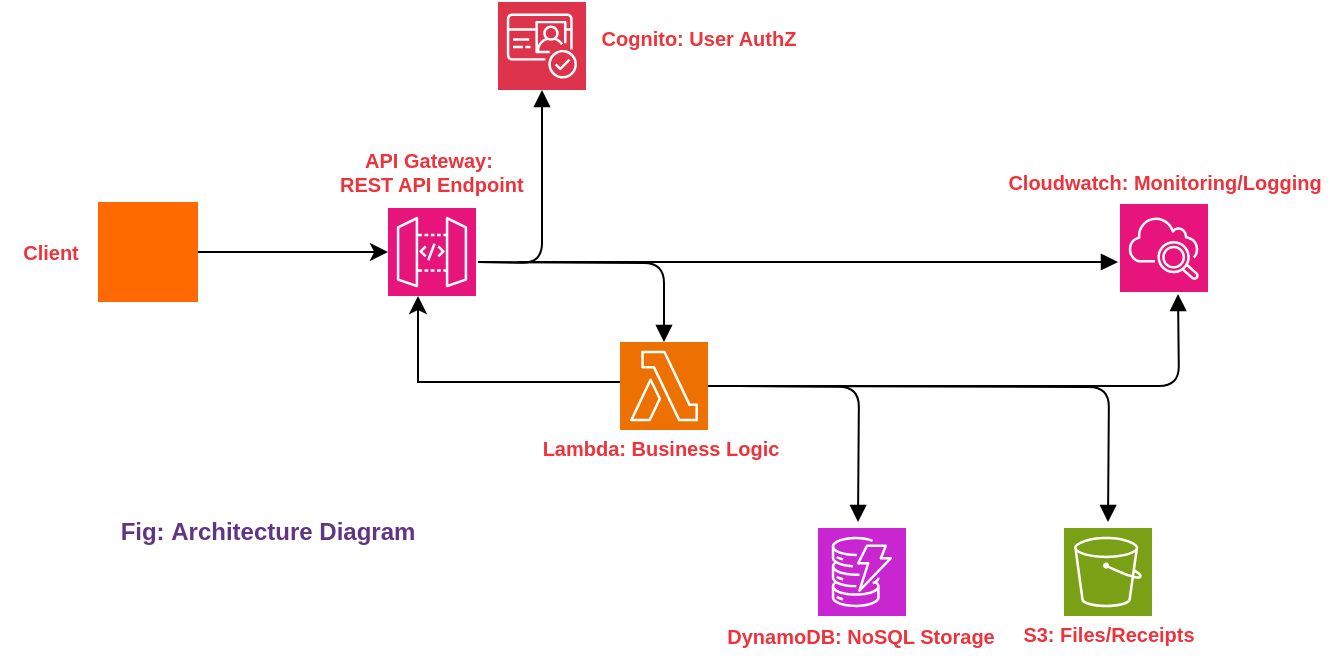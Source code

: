 <mxfile version="28.2.5">
  <diagram name="Serverless" id="7O0l86QmLkLx486oV1sl">
    <mxGraphModel dx="1096" dy="555" grid="1" gridSize="10" guides="1" tooltips="1" connect="1" arrows="1" fold="1" page="1" pageScale="1" pageWidth="850" pageHeight="1100" math="0" shadow="0">
      <root>
        <mxCell id="0" />
        <mxCell id="1" parent="0" />
        <mxCell id="x9CqPO46XTNDlsLFc0kL-9" style="edgeStyle=orthogonalEdgeStyle;endArrow=block;entryX=0.5;entryY=1;entryDx=0;entryDy=0;entryPerimeter=0;" parent="1" target="x9CqPO46XTNDlsLFc0kL-20" edge="1">
          <mxGeometry relative="1" as="geometry">
            <mxPoint x="310" y="260" as="sourcePoint" />
            <mxPoint x="395" y="230" as="targetPoint" />
          </mxGeometry>
        </mxCell>
        <mxCell id="x9CqPO46XTNDlsLFc0kL-10" style="edgeStyle=orthogonalEdgeStyle;endArrow=block;entryX=0.5;entryY=0;entryDx=0;entryDy=0;entryPerimeter=0;" parent="1" target="x9CqPO46XTNDlsLFc0kL-25" edge="1">
          <mxGeometry relative="1" as="geometry">
            <mxPoint x="310" y="260" as="sourcePoint" />
            <mxPoint x="395" y="290" as="targetPoint" />
          </mxGeometry>
        </mxCell>
        <mxCell id="x9CqPO46XTNDlsLFc0kL-11" style="edgeStyle=orthogonalEdgeStyle;endArrow=block;" parent="1" edge="1">
          <mxGeometry relative="1" as="geometry">
            <mxPoint x="440" y="322" as="sourcePoint" />
            <mxPoint x="500" y="390" as="targetPoint" />
          </mxGeometry>
        </mxCell>
        <mxCell id="x9CqPO46XTNDlsLFc0kL-12" style="edgeStyle=orthogonalEdgeStyle;endArrow=block;" parent="1" edge="1">
          <mxGeometry relative="1" as="geometry">
            <mxPoint x="440" y="322" as="sourcePoint" />
            <mxPoint x="625" y="390" as="targetPoint" />
          </mxGeometry>
        </mxCell>
        <mxCell id="x9CqPO46XTNDlsLFc0kL-13" style="edgeStyle=orthogonalEdgeStyle;endArrow=block;" parent="1" edge="1">
          <mxGeometry relative="1" as="geometry">
            <mxPoint x="330" y="260" as="sourcePoint" />
            <mxPoint x="630" y="260" as="targetPoint" />
          </mxGeometry>
        </mxCell>
        <mxCell id="x9CqPO46XTNDlsLFc0kL-14" style="edgeStyle=orthogonalEdgeStyle;endArrow=block;" parent="1" source="x9CqPO46XTNDlsLFc0kL-25" edge="1">
          <mxGeometry relative="1" as="geometry">
            <mxPoint x="395" y="316" as="sourcePoint" />
            <mxPoint x="660" y="276" as="targetPoint" />
          </mxGeometry>
        </mxCell>
        <mxCell id="x9CqPO46XTNDlsLFc0kL-37" value="" style="edgeStyle=orthogonalEdgeStyle;rounded=0;orthogonalLoop=1;jettySize=auto;html=1;" parent="1" source="x9CqPO46XTNDlsLFc0kL-16" target="x9CqPO46XTNDlsLFc0kL-19" edge="1">
          <mxGeometry relative="1" as="geometry" />
        </mxCell>
        <mxCell id="x9CqPO46XTNDlsLFc0kL-16" value="" style="points=[];aspect=fixed;html=1;align=center;shadow=0;dashed=0;fillColor=#FF6A00;strokeColor=none;shape=mxgraph.alibaba_cloud.user;" parent="1" vertex="1">
          <mxGeometry x="120" y="230" width="50" height="50" as="geometry" />
        </mxCell>
        <mxCell id="x9CqPO46XTNDlsLFc0kL-19" value="" style="sketch=0;points=[[0,0,0],[0.25,0,0],[0.5,0,0],[0.75,0,0],[1,0,0],[0,1,0],[0.25,1,0],[0.5,1,0],[0.75,1,0],[1,1,0],[0,0.25,0],[0,0.5,0],[0,0.75,0],[1,0.25,0],[1,0.5,0],[1,0.75,0]];outlineConnect=0;fontColor=#232F3E;fillColor=#E7157B;strokeColor=#ffffff;dashed=0;verticalLabelPosition=bottom;verticalAlign=top;align=center;html=1;fontSize=12;fontStyle=0;aspect=fixed;shape=mxgraph.aws4.resourceIcon;resIcon=mxgraph.aws4.api_gateway;" parent="1" vertex="1">
          <mxGeometry x="265" y="233" width="44" height="44" as="geometry" />
        </mxCell>
        <mxCell id="x9CqPO46XTNDlsLFc0kL-20" value="" style="sketch=0;points=[[0,0,0],[0.25,0,0],[0.5,0,0],[0.75,0,0],[1,0,0],[0,1,0],[0.25,1,0],[0.5,1,0],[0.75,1,0],[1,1,0],[0,0.25,0],[0,0.5,0],[0,0.75,0],[1,0.25,0],[1,0.5,0],[1,0.75,0]];outlineConnect=0;fontColor=#232F3E;fillColor=#DD344C;strokeColor=#ffffff;dashed=0;verticalLabelPosition=bottom;verticalAlign=top;align=center;html=1;fontSize=12;fontStyle=0;aspect=fixed;shape=mxgraph.aws4.resourceIcon;resIcon=mxgraph.aws4.cognito;" parent="1" vertex="1">
          <mxGeometry x="320" y="130" width="44" height="44" as="geometry" />
        </mxCell>
        <mxCell id="x9CqPO46XTNDlsLFc0kL-31" value="" style="edgeStyle=orthogonalEdgeStyle;rounded=0;orthogonalLoop=1;jettySize=auto;html=1;" parent="1" source="x9CqPO46XTNDlsLFc0kL-25" target="x9CqPO46XTNDlsLFc0kL-19" edge="1">
          <mxGeometry relative="1" as="geometry">
            <Array as="points">
              <mxPoint x="280" y="320" />
            </Array>
          </mxGeometry>
        </mxCell>
        <mxCell id="x9CqPO46XTNDlsLFc0kL-26" value="" style="sketch=0;points=[[0,0,0],[0.25,0,0],[0.5,0,0],[0.75,0,0],[1,0,0],[0,1,0],[0.25,1,0],[0.5,1,0],[0.75,1,0],[1,1,0],[0,0.25,0],[0,0.5,0],[0,0.75,0],[1,0.25,0],[1,0.5,0],[1,0.75,0]];outlineConnect=0;fontColor=#232F3E;fillColor=#C925D1;strokeColor=#ffffff;dashed=0;verticalLabelPosition=bottom;verticalAlign=top;align=center;html=1;fontSize=12;fontStyle=0;aspect=fixed;shape=mxgraph.aws4.resourceIcon;resIcon=mxgraph.aws4.dynamodb;" parent="1" vertex="1">
          <mxGeometry x="480" y="393" width="44" height="44" as="geometry" />
        </mxCell>
        <mxCell id="x9CqPO46XTNDlsLFc0kL-27" value="" style="sketch=0;points=[[0,0,0],[0.25,0,0],[0.5,0,0],[0.75,0,0],[1,0,0],[0,1,0],[0.25,1,0],[0.5,1,0],[0.75,1,0],[1,1,0],[0,0.25,0],[0,0.5,0],[0,0.75,0],[1,0.25,0],[1,0.5,0],[1,0.75,0]];outlineConnect=0;fontColor=#232F3E;fillColor=#7AA116;strokeColor=#ffffff;dashed=0;verticalLabelPosition=bottom;verticalAlign=top;align=center;html=1;fontSize=12;fontStyle=0;aspect=fixed;shape=mxgraph.aws4.resourceIcon;resIcon=mxgraph.aws4.s3;" parent="1" vertex="1">
          <mxGeometry x="603" y="393" width="44" height="44" as="geometry" />
        </mxCell>
        <mxCell id="x9CqPO46XTNDlsLFc0kL-28" value="" style="sketch=0;points=[[0,0,0],[0.25,0,0],[0.5,0,0],[0.75,0,0],[1,0,0],[0,1,0],[0.25,1,0],[0.5,1,0],[0.75,1,0],[1,1,0],[0,0.25,0],[0,0.5,0],[0,0.75,0],[1,0.25,0],[1,0.5,0],[1,0.75,0]];points=[[0,0,0],[0.25,0,0],[0.5,0,0],[0.75,0,0],[1,0,0],[0,1,0],[0.25,1,0],[0.5,1,0],[0.75,1,0],[1,1,0],[0,0.25,0],[0,0.5,0],[0,0.75,0],[1,0.25,0],[1,0.5,0],[1,0.75,0]];outlineConnect=0;fontColor=#232F3E;fillColor=#E7157B;strokeColor=#ffffff;dashed=0;verticalLabelPosition=bottom;verticalAlign=top;align=center;html=1;fontSize=12;fontStyle=0;aspect=fixed;shape=mxgraph.aws4.resourceIcon;resIcon=mxgraph.aws4.cloudwatch_2;" parent="1" vertex="1">
          <mxGeometry x="631" y="231" width="44" height="44" as="geometry" />
        </mxCell>
        <mxCell id="x9CqPO46XTNDlsLFc0kL-36" value="" style="edgeStyle=orthogonalEdgeStyle;endArrow=block;" parent="1" target="x9CqPO46XTNDlsLFc0kL-25" edge="1">
          <mxGeometry relative="1" as="geometry">
            <mxPoint x="395" y="316" as="sourcePoint" />
            <mxPoint x="660" y="276" as="targetPoint" />
          </mxGeometry>
        </mxCell>
        <mxCell id="x9CqPO46XTNDlsLFc0kL-25" value="" style="sketch=0;points=[[0,0,0],[0.25,0,0],[0.5,0,0],[0.75,0,0],[1,0,0],[0,1,0],[0.25,1,0],[0.5,1,0],[0.75,1,0],[1,1,0],[0,0.25,0],[0,0.5,0],[0,0.75,0],[1,0.25,0],[1,0.5,0],[1,0.75,0]];outlineConnect=0;fontColor=#232F3E;fillColor=#ED7100;strokeColor=#ffffff;dashed=0;verticalLabelPosition=bottom;verticalAlign=top;align=center;html=1;fontSize=12;fontStyle=0;aspect=fixed;shape=mxgraph.aws4.resourceIcon;resIcon=mxgraph.aws4.lambda;" parent="1" vertex="1">
          <mxGeometry x="381" y="300" width="44" height="44" as="geometry" />
        </mxCell>
        <mxCell id="EKKtI0nP4FMp0vIn0Wc7-1" value="&lt;div&gt;Fig:&amp;nbsp;Architecture Diagram&lt;/div&gt;" style="text;html=1;align=center;verticalAlign=middle;whiteSpace=wrap;rounded=0;fontStyle=1;fontColor=light-dark(#613583, #ededed);" parent="1" vertex="1">
          <mxGeometry x="120" y="380" width="170" height="30" as="geometry" />
        </mxCell>
        <mxCell id="EKKtI0nP4FMp0vIn0Wc7-2" value="API Gateway:&lt;div&gt;&amp;nbsp;REST API Endpoint&lt;/div&gt;" style="text;html=1;align=center;verticalAlign=middle;resizable=0;points=[];autosize=1;strokeColor=none;fillColor=none;fontSize=10;fontColor=light-dark(#ed333b, #ededed);fontStyle=1" parent="1" vertex="1">
          <mxGeometry x="230" y="195" width="110" height="40" as="geometry" />
        </mxCell>
        <mxCell id="EKKtI0nP4FMp0vIn0Wc7-3" value="Cognito: User AuthZ" style="text;html=1;align=center;verticalAlign=middle;resizable=0;points=[];autosize=1;strokeColor=none;fillColor=none;fontSize=10;fontStyle=1;fontColor=light-dark(#ed333b, #ededed);" parent="1" vertex="1">
          <mxGeometry x="365" y="133" width="110" height="30" as="geometry" />
        </mxCell>
        <mxCell id="EKKtI0nP4FMp0vIn0Wc7-4" value="Lambda: Business Logic" style="text;html=1;align=center;verticalAlign=middle;resizable=0;points=[];autosize=1;strokeColor=none;fillColor=none;fontSize=10;fontStyle=1;fontColor=light-dark(#ed333b, #ededed);" parent="1" vertex="1">
          <mxGeometry x="336" y="338" width="130" height="30" as="geometry" />
        </mxCell>
        <mxCell id="EKKtI0nP4FMp0vIn0Wc7-5" value="&lt;table class=&quot;border-subtler my-[1em] w-full table-auto border-separate border-spacing-0 border-l border-t&quot;&gt;&lt;tbody&gt;&lt;tr&gt;&lt;td class=&quot;px-sm border-subtler min-w-[48px] break-normal border-b border-r&quot;&gt;DynamoDB: NoSQL Storage&lt;/td&gt;&lt;/tr&gt;&lt;/tbody&gt;&lt;/table&gt;" style="text;html=1;align=center;verticalAlign=middle;resizable=0;points=[];autosize=1;strokeColor=none;fillColor=none;fontSize=10;fontColor=light-dark(#ed333b, #ededed);fontStyle=1" parent="1" vertex="1">
          <mxGeometry x="421" y="432" width="160" height="30" as="geometry" />
        </mxCell>
        <mxCell id="EKKtI0nP4FMp0vIn0Wc7-8" value="S3: Files/Receipts" style="text;html=1;align=center;verticalAlign=middle;resizable=0;points=[];autosize=1;strokeColor=none;fillColor=none;fontSize=10;fontColor=light-dark(#ed333b, #ededed);fontStyle=1" parent="1" vertex="1">
          <mxGeometry x="575" y="431" width="100" height="30" as="geometry" />
        </mxCell>
        <mxCell id="EKKtI0nP4FMp0vIn0Wc7-9" value="Cloudwatch: Monitoring/Logging" style="text;html=1;align=center;verticalAlign=middle;resizable=0;points=[];autosize=1;strokeColor=none;fillColor=none;fontColor=light-dark(#ed333b, #ededed);fontSize=10;fontStyle=1" parent="1" vertex="1">
          <mxGeometry x="568" y="205" width="170" height="30" as="geometry" />
        </mxCell>
        <mxCell id="EKKtI0nP4FMp0vIn0Wc7-10" value="Client" style="text;html=1;align=center;verticalAlign=middle;resizable=0;points=[];autosize=1;strokeColor=none;fillColor=none;fontSize=10;fontColor=light-dark(#ed333b, #ededed);fontStyle=1" parent="1" vertex="1">
          <mxGeometry x="71" y="240" width="50" height="30" as="geometry" />
        </mxCell>
      </root>
    </mxGraphModel>
  </diagram>
</mxfile>
